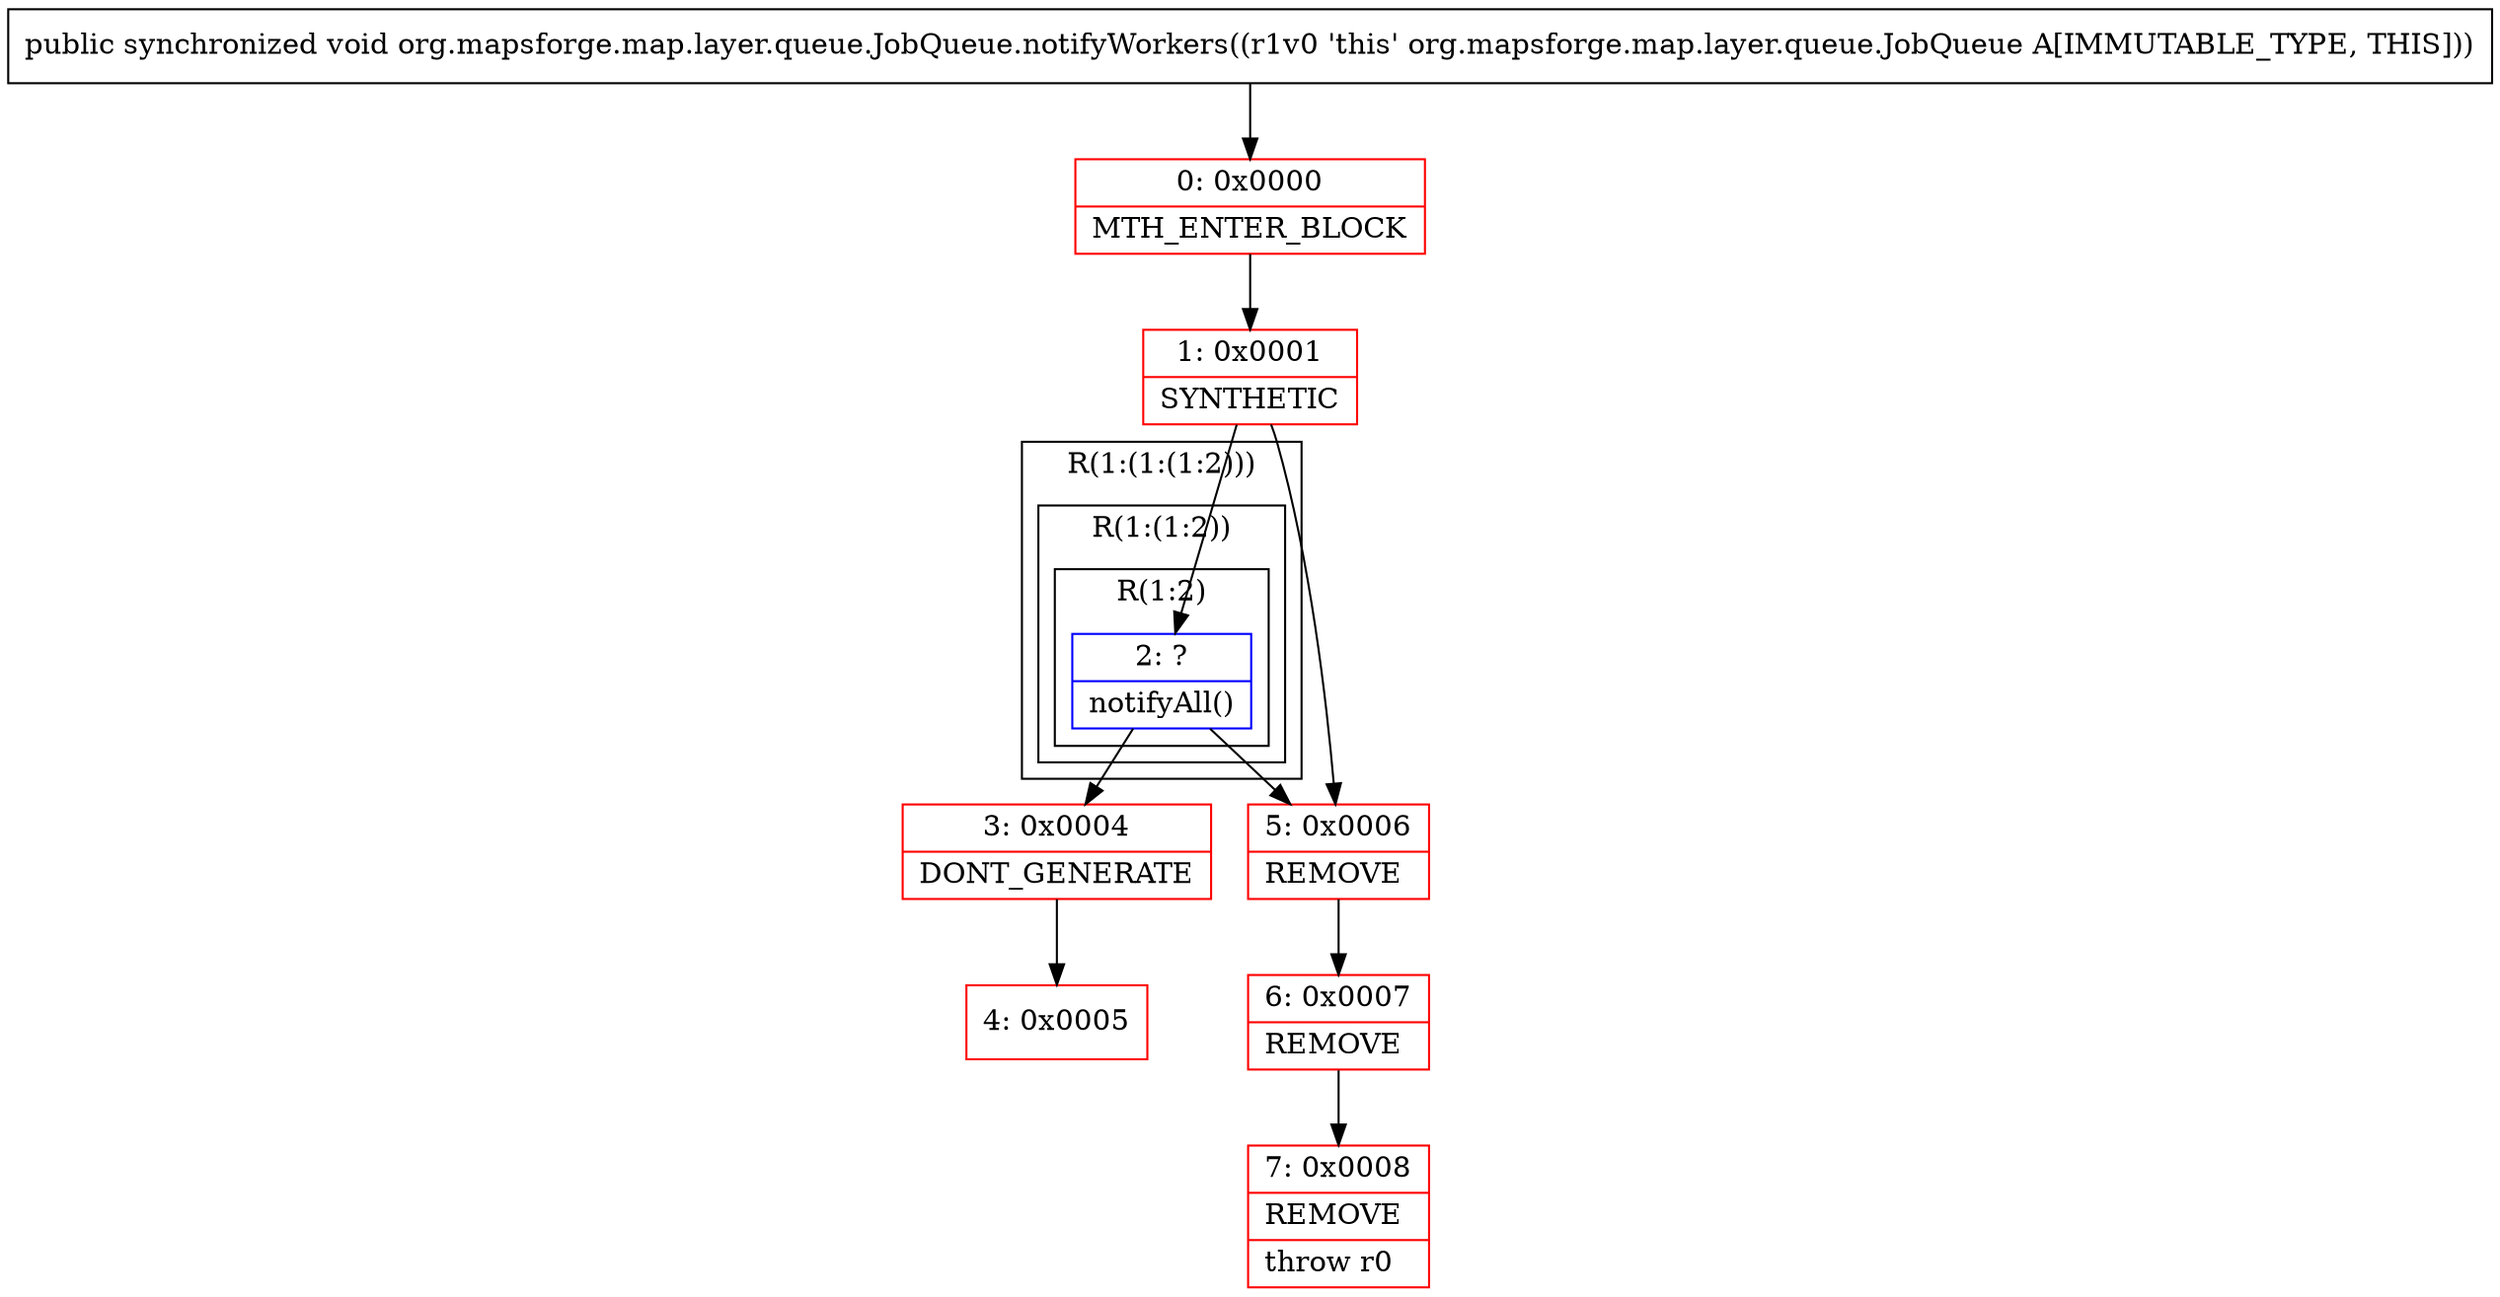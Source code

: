 digraph "CFG fororg.mapsforge.map.layer.queue.JobQueue.notifyWorkers()V" {
subgraph cluster_Region_1659109734 {
label = "R(1:(1:(1:2)))";
node [shape=record,color=blue];
subgraph cluster_Region_447275520 {
label = "R(1:(1:2))";
node [shape=record,color=blue];
subgraph cluster_Region_124303467 {
label = "R(1:2)";
node [shape=record,color=blue];
Node_2 [shape=record,label="{2\:\ ?|notifyAll()\l}"];
}
}
}
Node_0 [shape=record,color=red,label="{0\:\ 0x0000|MTH_ENTER_BLOCK\l}"];
Node_1 [shape=record,color=red,label="{1\:\ 0x0001|SYNTHETIC\l}"];
Node_3 [shape=record,color=red,label="{3\:\ 0x0004|DONT_GENERATE\l}"];
Node_4 [shape=record,color=red,label="{4\:\ 0x0005}"];
Node_5 [shape=record,color=red,label="{5\:\ 0x0006|REMOVE\l}"];
Node_6 [shape=record,color=red,label="{6\:\ 0x0007|REMOVE\l}"];
Node_7 [shape=record,color=red,label="{7\:\ 0x0008|REMOVE\l|throw r0\l}"];
MethodNode[shape=record,label="{public synchronized void org.mapsforge.map.layer.queue.JobQueue.notifyWorkers((r1v0 'this' org.mapsforge.map.layer.queue.JobQueue A[IMMUTABLE_TYPE, THIS])) }"];
MethodNode -> Node_0;
Node_2 -> Node_3;
Node_2 -> Node_5;
Node_0 -> Node_1;
Node_1 -> Node_2;
Node_1 -> Node_5;
Node_3 -> Node_4;
Node_5 -> Node_6;
Node_6 -> Node_7;
}

